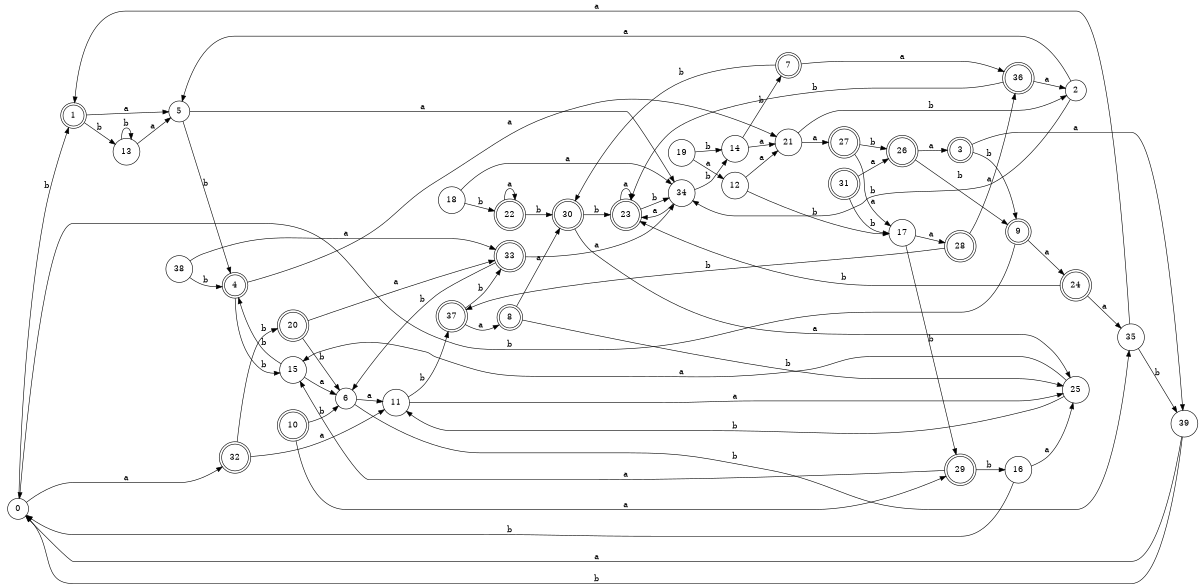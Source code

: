 digraph n32_3 {
__start0 [label="" shape="none"];

rankdir=LR;
size="8,5";

s0 [style="filled", color="black", fillcolor="white" shape="circle", label="0"];
s1 [style="rounded,filled", color="black", fillcolor="white" shape="doublecircle", label="1"];
s2 [style="filled", color="black", fillcolor="white" shape="circle", label="2"];
s3 [style="rounded,filled", color="black", fillcolor="white" shape="doublecircle", label="3"];
s4 [style="rounded,filled", color="black", fillcolor="white" shape="doublecircle", label="4"];
s5 [style="filled", color="black", fillcolor="white" shape="circle", label="5"];
s6 [style="filled", color="black", fillcolor="white" shape="circle", label="6"];
s7 [style="rounded,filled", color="black", fillcolor="white" shape="doublecircle", label="7"];
s8 [style="rounded,filled", color="black", fillcolor="white" shape="doublecircle", label="8"];
s9 [style="rounded,filled", color="black", fillcolor="white" shape="doublecircle", label="9"];
s10 [style="rounded,filled", color="black", fillcolor="white" shape="doublecircle", label="10"];
s11 [style="filled", color="black", fillcolor="white" shape="circle", label="11"];
s12 [style="filled", color="black", fillcolor="white" shape="circle", label="12"];
s13 [style="filled", color="black", fillcolor="white" shape="circle", label="13"];
s14 [style="filled", color="black", fillcolor="white" shape="circle", label="14"];
s15 [style="filled", color="black", fillcolor="white" shape="circle", label="15"];
s16 [style="filled", color="black", fillcolor="white" shape="circle", label="16"];
s17 [style="filled", color="black", fillcolor="white" shape="circle", label="17"];
s18 [style="filled", color="black", fillcolor="white" shape="circle", label="18"];
s19 [style="filled", color="black", fillcolor="white" shape="circle", label="19"];
s20 [style="rounded,filled", color="black", fillcolor="white" shape="doublecircle", label="20"];
s21 [style="filled", color="black", fillcolor="white" shape="circle", label="21"];
s22 [style="rounded,filled", color="black", fillcolor="white" shape="doublecircle", label="22"];
s23 [style="rounded,filled", color="black", fillcolor="white" shape="doublecircle", label="23"];
s24 [style="rounded,filled", color="black", fillcolor="white" shape="doublecircle", label="24"];
s25 [style="filled", color="black", fillcolor="white" shape="circle", label="25"];
s26 [style="rounded,filled", color="black", fillcolor="white" shape="doublecircle", label="26"];
s27 [style="rounded,filled", color="black", fillcolor="white" shape="doublecircle", label="27"];
s28 [style="rounded,filled", color="black", fillcolor="white" shape="doublecircle", label="28"];
s29 [style="rounded,filled", color="black", fillcolor="white" shape="doublecircle", label="29"];
s30 [style="rounded,filled", color="black", fillcolor="white" shape="doublecircle", label="30"];
s31 [style="rounded,filled", color="black", fillcolor="white" shape="doublecircle", label="31"];
s32 [style="rounded,filled", color="black", fillcolor="white" shape="doublecircle", label="32"];
s33 [style="rounded,filled", color="black", fillcolor="white" shape="doublecircle", label="33"];
s34 [style="filled", color="black", fillcolor="white" shape="circle", label="34"];
s35 [style="filled", color="black", fillcolor="white" shape="circle", label="35"];
s36 [style="rounded,filled", color="black", fillcolor="white" shape="doublecircle", label="36"];
s37 [style="rounded,filled", color="black", fillcolor="white" shape="doublecircle", label="37"];
s38 [style="filled", color="black", fillcolor="white" shape="circle", label="38"];
s39 [style="filled", color="black", fillcolor="white" shape="circle", label="39"];
s0 -> s32 [label="a"];
s0 -> s1 [label="b"];
s1 -> s5 [label="a"];
s1 -> s13 [label="b"];
s2 -> s5 [label="a"];
s2 -> s34 [label="b"];
s3 -> s39 [label="a"];
s3 -> s9 [label="b"];
s4 -> s21 [label="a"];
s4 -> s15 [label="b"];
s5 -> s34 [label="a"];
s5 -> s4 [label="b"];
s6 -> s11 [label="a"];
s6 -> s35 [label="b"];
s7 -> s36 [label="a"];
s7 -> s30 [label="b"];
s8 -> s30 [label="a"];
s8 -> s25 [label="b"];
s9 -> s24 [label="a"];
s9 -> s0 [label="b"];
s10 -> s29 [label="a"];
s10 -> s6 [label="b"];
s11 -> s25 [label="a"];
s11 -> s37 [label="b"];
s12 -> s21 [label="a"];
s12 -> s17 [label="b"];
s13 -> s5 [label="a"];
s13 -> s13 [label="b"];
s14 -> s21 [label="a"];
s14 -> s7 [label="b"];
s15 -> s6 [label="a"];
s15 -> s4 [label="b"];
s16 -> s25 [label="a"];
s16 -> s0 [label="b"];
s17 -> s28 [label="a"];
s17 -> s29 [label="b"];
s18 -> s34 [label="a"];
s18 -> s22 [label="b"];
s19 -> s12 [label="a"];
s19 -> s14 [label="b"];
s20 -> s33 [label="a"];
s20 -> s6 [label="b"];
s21 -> s27 [label="a"];
s21 -> s2 [label="b"];
s22 -> s22 [label="a"];
s22 -> s30 [label="b"];
s23 -> s23 [label="a"];
s23 -> s34 [label="b"];
s24 -> s35 [label="a"];
s24 -> s23 [label="b"];
s25 -> s15 [label="a"];
s25 -> s11 [label="b"];
s26 -> s3 [label="a"];
s26 -> s9 [label="b"];
s27 -> s17 [label="a"];
s27 -> s26 [label="b"];
s28 -> s36 [label="a"];
s28 -> s37 [label="b"];
s29 -> s15 [label="a"];
s29 -> s16 [label="b"];
s30 -> s25 [label="a"];
s30 -> s23 [label="b"];
s31 -> s26 [label="a"];
s31 -> s17 [label="b"];
s32 -> s11 [label="a"];
s32 -> s20 [label="b"];
s33 -> s34 [label="a"];
s33 -> s6 [label="b"];
s34 -> s23 [label="a"];
s34 -> s14 [label="b"];
s35 -> s1 [label="a"];
s35 -> s39 [label="b"];
s36 -> s2 [label="a"];
s36 -> s23 [label="b"];
s37 -> s8 [label="a"];
s37 -> s33 [label="b"];
s38 -> s33 [label="a"];
s38 -> s4 [label="b"];
s39 -> s0 [label="a"];
s39 -> s0 [label="b"];

}
